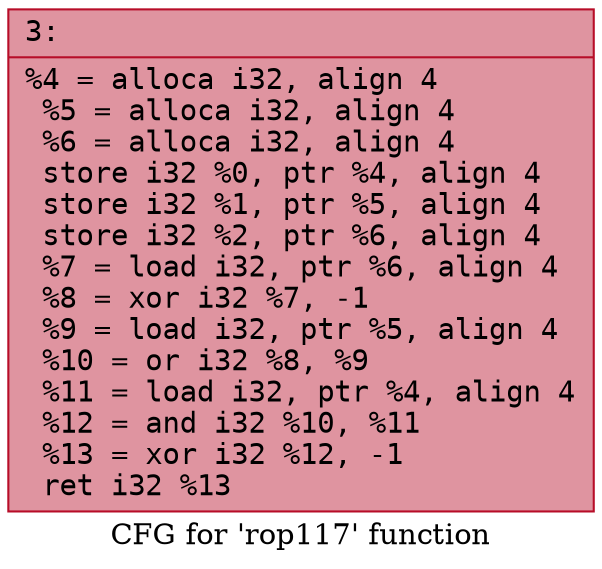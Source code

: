 digraph "CFG for 'rop117' function" {
	label="CFG for 'rop117' function";

	Node0x6000015c0370 [shape=record,color="#b70d28ff", style=filled, fillcolor="#b70d2870" fontname="Courier",label="{3:\l|  %4 = alloca i32, align 4\l  %5 = alloca i32, align 4\l  %6 = alloca i32, align 4\l  store i32 %0, ptr %4, align 4\l  store i32 %1, ptr %5, align 4\l  store i32 %2, ptr %6, align 4\l  %7 = load i32, ptr %6, align 4\l  %8 = xor i32 %7, -1\l  %9 = load i32, ptr %5, align 4\l  %10 = or i32 %8, %9\l  %11 = load i32, ptr %4, align 4\l  %12 = and i32 %10, %11\l  %13 = xor i32 %12, -1\l  ret i32 %13\l}"];
}
